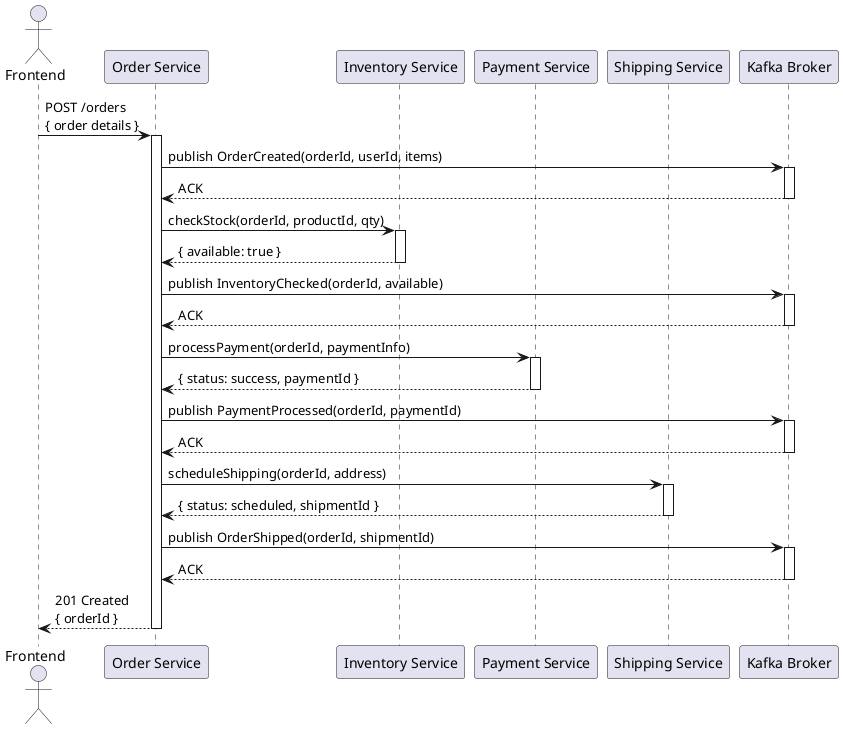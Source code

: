 @startuml

actor Frontend
participant "Order Service"         as OrderService
participant "Inventory Service"     as InventoryService
participant "Payment Service"       as PaymentService
participant "Shipping Service"      as ShippingService
participant "Kafka Broker"          as Kafka

Frontend -> OrderService : POST /orders\n{ order details }
activate OrderService

OrderService -> Kafka : publish OrderCreated(orderId, userId, items)
activate Kafka
Kafka --> OrderService : ACK
deactivate Kafka

OrderService -> InventoryService : checkStock(orderId, productId, qty)
activate InventoryService
InventoryService --> OrderService : { available: true }
deactivate InventoryService

OrderService -> Kafka : publish InventoryChecked(orderId, available)
activate Kafka
Kafka --> OrderService : ACK
deactivate Kafka

OrderService -> PaymentService : processPayment(orderId, paymentInfo)
activate PaymentService
PaymentService --> OrderService : { status: success, paymentId }
deactivate PaymentService

OrderService -> Kafka : publish PaymentProcessed(orderId, paymentId)
activate Kafka
Kafka --> OrderService : ACK
deactivate Kafka

OrderService -> ShippingService : scheduleShipping(orderId, address)
activate ShippingService
ShippingService --> OrderService : { status: scheduled, shipmentId }
deactivate ShippingService

OrderService -> Kafka : publish OrderShipped(orderId, shipmentId)
activate Kafka
Kafka --> OrderService : ACK
deactivate Kafka

OrderService --> Frontend : 201 Created\n{ orderId }
deactivate OrderService
@enduml
